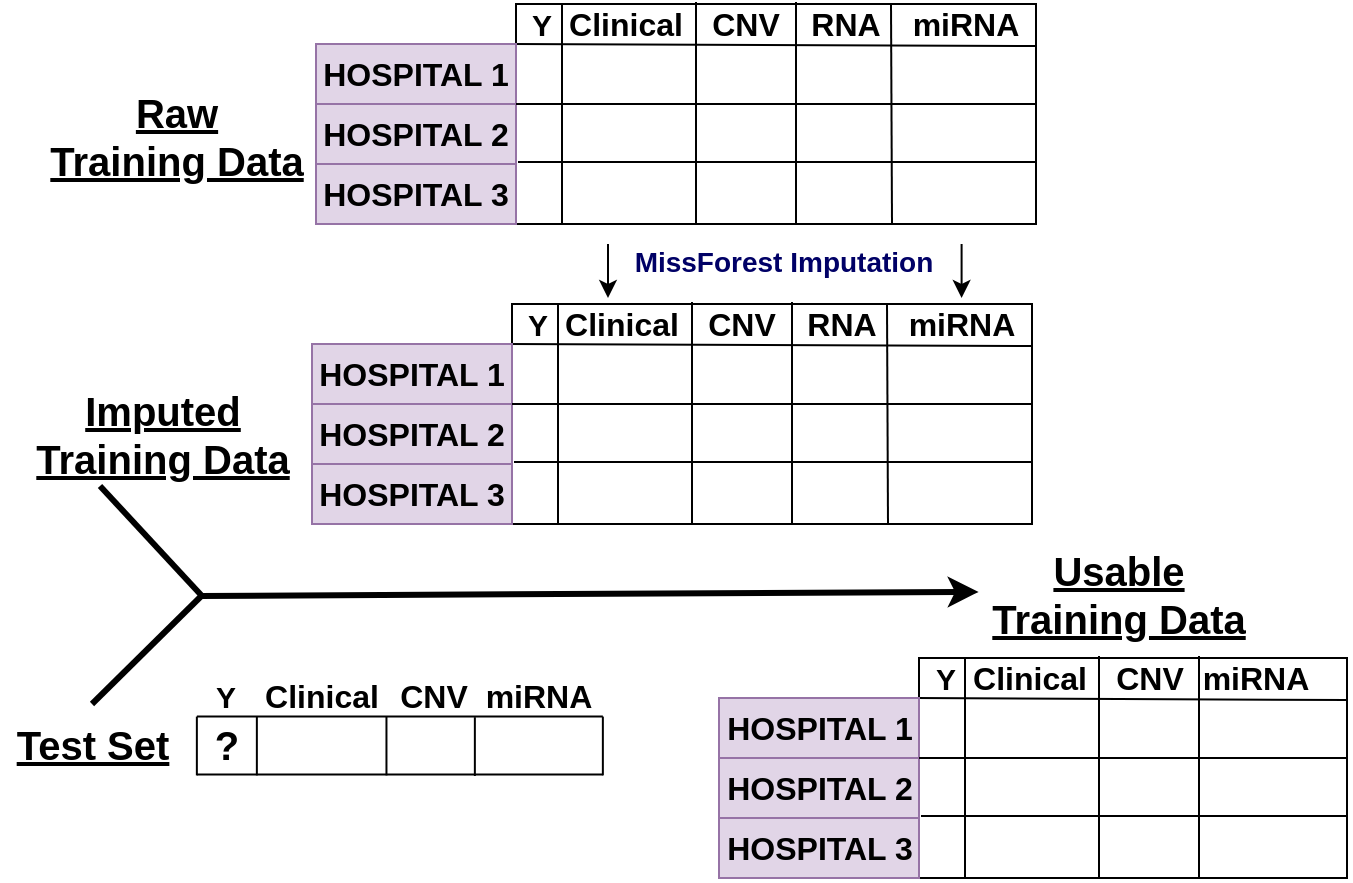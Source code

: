 <mxfile version="13.0.1" type="device"><diagram id="srIvmFoz9NXh2Hf5LhJt" name="Page-1"><mxGraphModel dx="1177" dy="264" grid="0" gridSize="10" guides="1" tooltips="1" connect="1" arrows="1" fold="1" page="0" pageScale="1" pageWidth="827" pageHeight="1169" math="0" shadow="0"><root><mxCell id="0"/><mxCell id="1" parent="0"/><mxCell id="NWik_2f0uQdhTor8QOBS-2" value="&lt;font&gt;&lt;font style=&quot;font-size: 20px&quot;&gt;&lt;b&gt;&lt;u&gt;Test Set&lt;/u&gt;&lt;/b&gt;&lt;/font&gt;&lt;br&gt;&lt;/font&gt;" style="text;html=1;align=center;verticalAlign=middle;resizable=0;points=[];autosize=1;" parent="1" vertex="1"><mxGeometry x="282.88" y="781.3" width="90" height="20" as="geometry"/></mxCell><mxCell id="NWik_2f0uQdhTor8QOBS-25" value="&lt;font&gt;&lt;font style=&quot;font-size: 20px&quot;&gt;&lt;b&gt;&lt;u&gt;Raw &lt;br&gt;Training Data&lt;/u&gt;&lt;/b&gt;&lt;/font&gt;&lt;br&gt;&lt;/font&gt;" style="text;html=1;align=center;verticalAlign=middle;resizable=0;points=[];autosize=1;" parent="1" vertex="1"><mxGeometry x="301" y="467.5" width="137" height="38" as="geometry"/></mxCell><mxCell id="vAyx8RiRAZr2Pih6gJxK-13" value="&lt;font style=&quot;font-size: 15px&quot;&gt;&lt;b&gt;Y&lt;/b&gt;&lt;/font&gt;" style="text;html=1;strokeColor=none;fillColor=none;align=center;verticalAlign=middle;whiteSpace=wrap;rounded=0;" parent="1" vertex="1"><mxGeometry x="380.43" y="757.3" width="30" height="20" as="geometry"/></mxCell><mxCell id="vAyx8RiRAZr2Pih6gJxK-14" value="&lt;font style=&quot;font-size: 16px&quot;&gt;&lt;b&gt;Clinical&lt;/b&gt;&lt;/font&gt;" style="text;html=1;strokeColor=none;fillColor=none;align=center;verticalAlign=middle;whiteSpace=wrap;rounded=0;" parent="1" vertex="1"><mxGeometry x="418.43" y="757.3" width="50" height="20" as="geometry"/></mxCell><mxCell id="vAyx8RiRAZr2Pih6gJxK-15" value="&lt;font style=&quot;font-size: 16px&quot;&gt;&lt;b&gt;CNV&lt;/b&gt;&lt;/font&gt;" style="text;html=1;strokeColor=none;fillColor=none;align=center;verticalAlign=middle;whiteSpace=wrap;rounded=0;" parent="1" vertex="1"><mxGeometry x="474.43" y="757.3" width="50" height="20" as="geometry"/></mxCell><mxCell id="vAyx8RiRAZr2Pih6gJxK-16" value="" style="endArrow=none;html=1;entryX=0;entryY=1;entryDx=0;entryDy=0;" parent="1" target="vAyx8RiRAZr2Pih6gJxK-13" edge="1"><mxGeometry width="50" height="50" relative="1" as="geometry"><mxPoint x="380.43" y="806.7" as="sourcePoint"/><mxPoint x="370.43" y="866.7" as="targetPoint"/></mxGeometry></mxCell><mxCell id="vAyx8RiRAZr2Pih6gJxK-17" value="" style="endArrow=none;html=1;entryX=0.75;entryY=0;entryDx=0;entryDy=0;" parent="1" edge="1"><mxGeometry width="50" height="50" relative="1" as="geometry"><mxPoint x="410.43" y="806.7" as="sourcePoint"/><mxPoint x="410.43" y="777.3" as="targetPoint"/></mxGeometry></mxCell><mxCell id="vAyx8RiRAZr2Pih6gJxK-18" value="" style="endArrow=none;html=1;entryX=0.75;entryY=0;entryDx=0;entryDy=0;" parent="1" edge="1"><mxGeometry width="50" height="50" relative="1" as="geometry"><mxPoint x="475.23" y="806.7" as="sourcePoint"/><mxPoint x="475.23" y="777.3" as="targetPoint"/></mxGeometry></mxCell><mxCell id="vAyx8RiRAZr2Pih6gJxK-19" value="" style="endArrow=none;html=1;entryX=0.75;entryY=0;entryDx=0;entryDy=0;" parent="1" edge="1"><mxGeometry width="50" height="50" relative="1" as="geometry"><mxPoint x="519.43" y="807" as="sourcePoint"/><mxPoint x="519.43" y="777.6" as="targetPoint"/></mxGeometry></mxCell><mxCell id="vAyx8RiRAZr2Pih6gJxK-22" value="" style="shape=image;html=1;verticalAlign=top;verticalLabelPosition=bottom;labelBackgroundColor=#ffffff;imageAspect=0;aspect=fixed;image=https://cdn3.iconfinder.com/data/icons/flat-actions-icons-9/512/Tick_Mark-128.png" parent="1" vertex="1"><mxGeometry x="432.43" y="780.3" width="22" height="22" as="geometry"/></mxCell><mxCell id="vAyx8RiRAZr2Pih6gJxK-23" value="" style="shape=image;html=1;verticalAlign=top;verticalLabelPosition=bottom;labelBackgroundColor=#ffffff;imageAspect=0;aspect=fixed;image=https://cdn3.iconfinder.com/data/icons/flat-actions-icons-9/512/Tick_Mark-128.png" parent="1" vertex="1"><mxGeometry x="488.43" y="780.3" width="22" height="22" as="geometry"/></mxCell><mxCell id="vAyx8RiRAZr2Pih6gJxK-24" value="&lt;font size=&quot;1&quot;&gt;&lt;b style=&quot;font-size: 20px&quot;&gt;?&lt;/b&gt;&lt;/font&gt;" style="text;html=1;align=center;verticalAlign=middle;resizable=0;points=[];autosize=1;" parent="1" vertex="1"><mxGeometry x="384.43" y="780.3" width="22" height="22" as="geometry"/></mxCell><mxCell id="vAyx8RiRAZr2Pih6gJxK-25" value="" style="rounded=0;whiteSpace=wrap;html=1;" parent="1" vertex="1"><mxGeometry x="540" y="421" width="260" height="110" as="geometry"/></mxCell><mxCell id="vAyx8RiRAZr2Pih6gJxK-26" value="" style="endArrow=none;html=1;exitX=0;exitY=1;exitDx=0;exitDy=0;" parent="1" source="vAyx8RiRAZr2Pih6gJxK-27" edge="1"><mxGeometry width="50" height="50" relative="1" as="geometry"><mxPoint x="540" y="331" as="sourcePoint"/><mxPoint x="800" y="442" as="targetPoint"/></mxGeometry></mxCell><mxCell id="vAyx8RiRAZr2Pih6gJxK-27" value="&lt;font style=&quot;font-size: 15px&quot;&gt;&lt;b&gt;Y&lt;/b&gt;&lt;/font&gt;" style="text;html=1;strokeColor=none;fillColor=none;align=center;verticalAlign=middle;whiteSpace=wrap;rounded=0;" parent="1" vertex="1"><mxGeometry x="538" y="421" width="30" height="20" as="geometry"/></mxCell><mxCell id="vAyx8RiRAZr2Pih6gJxK-28" value="&lt;font style=&quot;font-size: 16px&quot;&gt;&lt;b&gt;Clinical&lt;/b&gt;&lt;/font&gt;" style="text;html=1;strokeColor=none;fillColor=none;align=center;verticalAlign=middle;whiteSpace=wrap;rounded=0;" parent="1" vertex="1"><mxGeometry x="570" y="421" width="50" height="20" as="geometry"/></mxCell><mxCell id="vAyx8RiRAZr2Pih6gJxK-29" value="&lt;font style=&quot;font-size: 16px&quot;&gt;&lt;b&gt;CNV&lt;/b&gt;&lt;/font&gt;" style="text;html=1;strokeColor=none;fillColor=none;align=center;verticalAlign=middle;whiteSpace=wrap;rounded=0;" parent="1" vertex="1"><mxGeometry x="630" y="421" width="50" height="20" as="geometry"/></mxCell><mxCell id="vAyx8RiRAZr2Pih6gJxK-30" value="&lt;font style=&quot;font-size: 16px&quot;&gt;&lt;b&gt;miRNA&lt;/b&gt;&lt;/font&gt;" style="text;html=1;strokeColor=none;fillColor=none;align=center;verticalAlign=middle;whiteSpace=wrap;rounded=0;" parent="1" vertex="1"><mxGeometry x="740" y="421" width="50" height="20" as="geometry"/></mxCell><mxCell id="vAyx8RiRAZr2Pih6gJxK-31" value="&lt;font style=&quot;font-size: 16px&quot;&gt;&lt;b&gt;RNA&lt;/b&gt;&lt;/font&gt;" style="text;html=1;strokeColor=none;fillColor=none;align=center;verticalAlign=middle;whiteSpace=wrap;rounded=0;" parent="1" vertex="1"><mxGeometry x="680" y="421" width="50" height="20" as="geometry"/></mxCell><mxCell id="vAyx8RiRAZr2Pih6gJxK-32" value="" style="endArrow=none;html=1;" parent="1" edge="1"><mxGeometry width="50" height="50" relative="1" as="geometry"><mxPoint x="563" y="531" as="sourcePoint"/><mxPoint x="563" y="421" as="targetPoint"/></mxGeometry></mxCell><mxCell id="vAyx8RiRAZr2Pih6gJxK-33" value="" style="endArrow=none;html=1;entryX=0.75;entryY=0;entryDx=0;entryDy=0;" parent="1" edge="1"><mxGeometry width="50" height="50" relative="1" as="geometry"><mxPoint x="630" y="531" as="sourcePoint"/><mxPoint x="630" y="420" as="targetPoint"/></mxGeometry></mxCell><mxCell id="vAyx8RiRAZr2Pih6gJxK-34" value="" style="endArrow=none;html=1;entryX=0.75;entryY=0;entryDx=0;entryDy=0;" parent="1" edge="1"><mxGeometry width="50" height="50" relative="1" as="geometry"><mxPoint x="680" y="531" as="sourcePoint"/><mxPoint x="680" y="420" as="targetPoint"/></mxGeometry></mxCell><mxCell id="vAyx8RiRAZr2Pih6gJxK-35" value="" style="endArrow=none;html=1;entryX=0.75;entryY=0;entryDx=0;entryDy=0;" parent="1" edge="1"><mxGeometry width="50" height="50" relative="1" as="geometry"><mxPoint x="728" y="531" as="sourcePoint"/><mxPoint x="727.5" y="421" as="targetPoint"/></mxGeometry></mxCell><mxCell id="vAyx8RiRAZr2Pih6gJxK-36" value="&lt;font size=&quot;1&quot;&gt;&lt;b style=&quot;font-size: 16px&quot;&gt;HOSPITAL 1&lt;/b&gt;&lt;/font&gt;" style="text;html=1;strokeColor=#9673a6;fillColor=#e1d5e7;align=center;verticalAlign=middle;whiteSpace=wrap;rounded=0;" parent="1" vertex="1"><mxGeometry x="440" y="441" width="100" height="30" as="geometry"/></mxCell><mxCell id="vAyx8RiRAZr2Pih6gJxK-37" value="&lt;font size=&quot;1&quot;&gt;&lt;b style=&quot;font-size: 16px&quot;&gt;HOSPITAL 2&lt;/b&gt;&lt;/font&gt;" style="text;html=1;strokeColor=#9673a6;fillColor=#e1d5e7;align=center;verticalAlign=middle;whiteSpace=wrap;rounded=0;" parent="1" vertex="1"><mxGeometry x="440" y="471" width="100" height="30" as="geometry"/></mxCell><mxCell id="vAyx8RiRAZr2Pih6gJxK-38" value="&lt;font size=&quot;1&quot;&gt;&lt;b style=&quot;font-size: 16px&quot;&gt;HOSPITAL 3&lt;/b&gt;&lt;/font&gt;" style="text;html=1;strokeColor=#9673a6;fillColor=#e1d5e7;align=center;verticalAlign=middle;whiteSpace=wrap;rounded=0;" parent="1" vertex="1"><mxGeometry x="440" y="501" width="100" height="30" as="geometry"/></mxCell><mxCell id="vAyx8RiRAZr2Pih6gJxK-39" value="" style="endArrow=none;html=1;entryX=1;entryY=0;entryDx=0;entryDy=0;" parent="1" target="vAyx8RiRAZr2Pih6gJxK-37" edge="1"><mxGeometry width="50" height="50" relative="1" as="geometry"><mxPoint x="800" y="471" as="sourcePoint"/><mxPoint x="590" y="281" as="targetPoint"/></mxGeometry></mxCell><mxCell id="vAyx8RiRAZr2Pih6gJxK-40" value="" style="endArrow=none;html=1;entryX=1;entryY=0;entryDx=0;entryDy=0;" parent="1" edge="1"><mxGeometry width="50" height="50" relative="1" as="geometry"><mxPoint x="800" y="500" as="sourcePoint"/><mxPoint x="541" y="500" as="targetPoint"/></mxGeometry></mxCell><mxCell id="vAyx8RiRAZr2Pih6gJxK-45" value="" style="shape=image;html=1;verticalAlign=top;verticalLabelPosition=bottom;labelBackgroundColor=#ffffff;imageAspect=0;aspect=fixed;image=https://cdn3.iconfinder.com/data/icons/flat-actions-icons-9/512/Tick_Mark-128.png" parent="1" vertex="1"><mxGeometry x="540" y="444" width="22" height="22" as="geometry"/></mxCell><mxCell id="vAyx8RiRAZr2Pih6gJxK-46" value="" style="shape=image;html=1;verticalAlign=top;verticalLabelPosition=bottom;labelBackgroundColor=#ffffff;imageAspect=0;aspect=fixed;image=https://cdn3.iconfinder.com/data/icons/flat-actions-icons-9/512/Tick_Mark-128.png" parent="1" vertex="1"><mxGeometry x="540" y="475" width="22" height="22" as="geometry"/></mxCell><mxCell id="vAyx8RiRAZr2Pih6gJxK-47" value="" style="shape=image;html=1;verticalAlign=top;verticalLabelPosition=bottom;labelBackgroundColor=#ffffff;imageAspect=0;aspect=fixed;image=https://cdn3.iconfinder.com/data/icons/flat-actions-icons-9/512/Tick_Mark-128.png" parent="1" vertex="1"><mxGeometry x="541" y="505" width="22" height="22" as="geometry"/></mxCell><mxCell id="vAyx8RiRAZr2Pih6gJxK-48" value="" style="shape=image;html=1;verticalAlign=top;verticalLabelPosition=bottom;labelBackgroundColor=#ffffff;imageAspect=0;aspect=fixed;image=https://cdn3.iconfinder.com/data/icons/flat-actions-icons-9/512/Tick_Mark-128.png" parent="1" vertex="1"><mxGeometry x="586" y="444" width="22" height="22" as="geometry"/></mxCell><mxCell id="vAyx8RiRAZr2Pih6gJxK-49" value="" style="shape=image;html=1;verticalAlign=top;verticalLabelPosition=bottom;labelBackgroundColor=#ffffff;imageAspect=0;aspect=fixed;image=https://cdn3.iconfinder.com/data/icons/flat-actions-icons-9/512/Tick_Mark-128.png" parent="1" vertex="1"><mxGeometry x="584" y="475.5" width="22" height="22" as="geometry"/></mxCell><mxCell id="vAyx8RiRAZr2Pih6gJxK-50" value="" style="shape=image;html=1;verticalAlign=top;verticalLabelPosition=bottom;labelBackgroundColor=#ffffff;imageAspect=0;aspect=fixed;image=https://cdn3.iconfinder.com/data/icons/flat-actions-icons-9/512/Tick_Mark-128.png" parent="1" vertex="1"><mxGeometry x="694" y="475" width="22" height="22" as="geometry"/></mxCell><mxCell id="vAyx8RiRAZr2Pih6gJxK-51" value="" style="shape=image;html=1;verticalAlign=top;verticalLabelPosition=bottom;labelBackgroundColor=#ffffff;imageAspect=0;aspect=fixed;image=https://cdn3.iconfinder.com/data/icons/flat-actions-icons-9/512/Tick_Mark-128.png" parent="1" vertex="1"><mxGeometry x="644" y="505" width="22" height="22" as="geometry"/></mxCell><mxCell id="vAyx8RiRAZr2Pih6gJxK-52" value="" style="shape=image;html=1;verticalAlign=top;verticalLabelPosition=bottom;labelBackgroundColor=#ffffff;imageAspect=0;aspect=fixed;image=https://cdn3.iconfinder.com/data/icons/flat-actions-icons-9/512/Tick_Mark-128.png" parent="1" vertex="1"><mxGeometry x="754" y="503" width="22" height="22" as="geometry"/></mxCell><mxCell id="vAyx8RiRAZr2Pih6gJxK-53" value="" style="shape=image;html=1;verticalAlign=top;verticalLabelPosition=bottom;labelBackgroundColor=#ffffff;imageAspect=0;aspect=fixed;image=https://cdn4.iconfinder.com/data/icons/icocentre-free-icons/114/f-cross_256-128.png" parent="1" vertex="1"><mxGeometry x="584" y="503" width="21.5" height="21.5" as="geometry"/></mxCell><mxCell id="vAyx8RiRAZr2Pih6gJxK-54" value="" style="shape=image;html=1;verticalAlign=top;verticalLabelPosition=bottom;labelBackgroundColor=#ffffff;imageAspect=0;aspect=fixed;image=https://cdn4.iconfinder.com/data/icons/icocentre-free-icons/114/f-cross_256-128.png" parent="1" vertex="1"><mxGeometry x="692.5" y="444.25" width="21.5" height="21.5" as="geometry"/></mxCell><mxCell id="vAyx8RiRAZr2Pih6gJxK-55" value="" style="shape=image;html=1;verticalAlign=top;verticalLabelPosition=bottom;labelBackgroundColor=#ffffff;imageAspect=0;aspect=fixed;image=https://cdn4.iconfinder.com/data/icons/icocentre-free-icons/114/f-cross_256-128.png" parent="1" vertex="1"><mxGeometry x="750.5" y="445.25" width="21.5" height="21.5" as="geometry"/></mxCell><mxCell id="vAyx8RiRAZr2Pih6gJxK-56" value="" style="shape=image;html=1;verticalAlign=top;verticalLabelPosition=bottom;labelBackgroundColor=#ffffff;imageAspect=0;aspect=fixed;image=https://cdn4.iconfinder.com/data/icons/icocentre-free-icons/114/f-cross_256-128.png" parent="1" vertex="1"><mxGeometry x="644" y="475.25" width="21.5" height="21.5" as="geometry"/></mxCell><mxCell id="vAyx8RiRAZr2Pih6gJxK-57" value="" style="shape=image;html=1;verticalAlign=top;verticalLabelPosition=bottom;labelBackgroundColor=#ffffff;imageAspect=0;aspect=fixed;image=https://cdn4.iconfinder.com/data/icons/icocentre-free-icons/114/f-cross_256-128.png" parent="1" vertex="1"><mxGeometry x="750.5" y="473.5" width="21.5" height="21.5" as="geometry"/></mxCell><mxCell id="vAyx8RiRAZr2Pih6gJxK-58" value="" style="shape=image;html=1;verticalAlign=top;verticalLabelPosition=bottom;labelBackgroundColor=#ffffff;imageAspect=0;aspect=fixed;image=https://cdn4.iconfinder.com/data/icons/icocentre-free-icons/114/f-cross_256-128.png" parent="1" vertex="1"><mxGeometry x="694.5" y="503.5" width="21.5" height="21.5" as="geometry"/></mxCell><mxCell id="vAyx8RiRAZr2Pih6gJxK-59" value="" style="shape=image;html=1;verticalAlign=top;verticalLabelPosition=bottom;labelBackgroundColor=#ffffff;imageAspect=0;aspect=fixed;image=https://cdn3.iconfinder.com/data/icons/flat-actions-icons-9/512/Tick_Mark-128.png" parent="1" vertex="1"><mxGeometry x="643.5" y="445" width="22" height="22" as="geometry"/></mxCell><mxCell id="vAyx8RiRAZr2Pih6gJxK-63" value="" style="endArrow=none;html=1;" parent="1" edge="1"><mxGeometry width="50" height="50" relative="1" as="geometry"><mxPoint x="380.43" y="806.3" as="sourcePoint"/><mxPoint x="583.43" y="806.3" as="targetPoint"/></mxGeometry></mxCell><mxCell id="pDmj3nQpQFtLk_e3EuUw-5" value="" style="endArrow=none;html=1;entryX=0.75;entryY=0;entryDx=0;entryDy=0;" edge="1" parent="1"><mxGeometry width="50" height="50" relative="1" as="geometry"><mxPoint x="583.43" y="806.7" as="sourcePoint"/><mxPoint x="583.43" y="777.3" as="targetPoint"/></mxGeometry></mxCell><mxCell id="pDmj3nQpQFtLk_e3EuUw-7" value="" style="endArrow=none;html=1;" edge="1" parent="1"><mxGeometry width="50" height="50" relative="1" as="geometry"><mxPoint x="380.43" y="777.3" as="sourcePoint"/><mxPoint x="583.43" y="777.3" as="targetPoint"/></mxGeometry></mxCell><mxCell id="pDmj3nQpQFtLk_e3EuUw-8" value="" style="shape=image;html=1;verticalAlign=top;verticalLabelPosition=bottom;labelBackgroundColor=#ffffff;imageAspect=0;aspect=fixed;image=https://cdn3.iconfinder.com/data/icons/flat-actions-icons-9/512/Tick_Mark-128.png" vertex="1" parent="1"><mxGeometry x="540.43" y="779.3" width="22" height="22" as="geometry"/></mxCell><mxCell id="pDmj3nQpQFtLk_e3EuUw-9" value="&lt;font&gt;&lt;font style=&quot;font-size: 20px&quot;&gt;&lt;b&gt;&lt;u&gt;Imputed&lt;br&gt;Training Data&lt;/u&gt;&lt;/b&gt;&lt;/font&gt;&lt;br&gt;&lt;/font&gt;" style="text;html=1;align=center;verticalAlign=middle;resizable=0;points=[];autosize=1;" vertex="1" parent="1"><mxGeometry x="294" y="617" width="137" height="38" as="geometry"/></mxCell><mxCell id="pDmj3nQpQFtLk_e3EuUw-10" value="" style="rounded=0;whiteSpace=wrap;html=1;" vertex="1" parent="1"><mxGeometry x="538" y="571" width="260" height="110" as="geometry"/></mxCell><mxCell id="pDmj3nQpQFtLk_e3EuUw-11" value="" style="endArrow=none;html=1;exitX=0;exitY=1;exitDx=0;exitDy=0;" edge="1" parent="1" source="pDmj3nQpQFtLk_e3EuUw-12"><mxGeometry width="50" height="50" relative="1" as="geometry"><mxPoint x="538" y="481" as="sourcePoint"/><mxPoint x="798" y="592" as="targetPoint"/></mxGeometry></mxCell><mxCell id="pDmj3nQpQFtLk_e3EuUw-12" value="&lt;font style=&quot;font-size: 15px&quot;&gt;&lt;b&gt;Y&lt;/b&gt;&lt;/font&gt;" style="text;html=1;strokeColor=none;fillColor=none;align=center;verticalAlign=middle;whiteSpace=wrap;rounded=0;" vertex="1" parent="1"><mxGeometry x="536" y="571" width="30" height="20" as="geometry"/></mxCell><mxCell id="pDmj3nQpQFtLk_e3EuUw-13" value="&lt;font style=&quot;font-size: 16px&quot;&gt;&lt;b&gt;Clinical&lt;/b&gt;&lt;/font&gt;" style="text;html=1;strokeColor=none;fillColor=none;align=center;verticalAlign=middle;whiteSpace=wrap;rounded=0;" vertex="1" parent="1"><mxGeometry x="568" y="571" width="50" height="20" as="geometry"/></mxCell><mxCell id="pDmj3nQpQFtLk_e3EuUw-14" value="&lt;font style=&quot;font-size: 16px&quot;&gt;&lt;b&gt;CNV&lt;/b&gt;&lt;/font&gt;" style="text;html=1;strokeColor=none;fillColor=none;align=center;verticalAlign=middle;whiteSpace=wrap;rounded=0;" vertex="1" parent="1"><mxGeometry x="628" y="571" width="50" height="20" as="geometry"/></mxCell><mxCell id="pDmj3nQpQFtLk_e3EuUw-15" value="&lt;font style=&quot;font-size: 16px&quot;&gt;&lt;b&gt;miRNA&lt;/b&gt;&lt;/font&gt;" style="text;html=1;strokeColor=none;fillColor=none;align=center;verticalAlign=middle;whiteSpace=wrap;rounded=0;" vertex="1" parent="1"><mxGeometry x="738" y="571" width="50" height="20" as="geometry"/></mxCell><mxCell id="pDmj3nQpQFtLk_e3EuUw-16" value="&lt;font style=&quot;font-size: 16px&quot;&gt;&lt;b&gt;RNA&lt;/b&gt;&lt;/font&gt;" style="text;html=1;strokeColor=none;fillColor=none;align=center;verticalAlign=middle;whiteSpace=wrap;rounded=0;" vertex="1" parent="1"><mxGeometry x="678" y="571" width="50" height="20" as="geometry"/></mxCell><mxCell id="pDmj3nQpQFtLk_e3EuUw-17" value="" style="endArrow=none;html=1;" edge="1" parent="1"><mxGeometry width="50" height="50" relative="1" as="geometry"><mxPoint x="561" y="681" as="sourcePoint"/><mxPoint x="561" y="571" as="targetPoint"/></mxGeometry></mxCell><mxCell id="pDmj3nQpQFtLk_e3EuUw-18" value="" style="endArrow=none;html=1;entryX=0.75;entryY=0;entryDx=0;entryDy=0;" edge="1" parent="1"><mxGeometry width="50" height="50" relative="1" as="geometry"><mxPoint x="628" y="681" as="sourcePoint"/><mxPoint x="628" y="570" as="targetPoint"/></mxGeometry></mxCell><mxCell id="pDmj3nQpQFtLk_e3EuUw-19" value="" style="endArrow=none;html=1;entryX=0.75;entryY=0;entryDx=0;entryDy=0;" edge="1" parent="1"><mxGeometry width="50" height="50" relative="1" as="geometry"><mxPoint x="678" y="681" as="sourcePoint"/><mxPoint x="678" y="570" as="targetPoint"/></mxGeometry></mxCell><mxCell id="pDmj3nQpQFtLk_e3EuUw-20" value="" style="endArrow=none;html=1;entryX=0.75;entryY=0;entryDx=0;entryDy=0;" edge="1" parent="1"><mxGeometry width="50" height="50" relative="1" as="geometry"><mxPoint x="726" y="681" as="sourcePoint"/><mxPoint x="725.5" y="571" as="targetPoint"/></mxGeometry></mxCell><mxCell id="pDmj3nQpQFtLk_e3EuUw-21" value="&lt;font size=&quot;1&quot;&gt;&lt;b style=&quot;font-size: 16px&quot;&gt;HOSPITAL 1&lt;/b&gt;&lt;/font&gt;" style="text;html=1;strokeColor=#9673a6;fillColor=#e1d5e7;align=center;verticalAlign=middle;whiteSpace=wrap;rounded=0;" vertex="1" parent="1"><mxGeometry x="438" y="591" width="100" height="30" as="geometry"/></mxCell><mxCell id="pDmj3nQpQFtLk_e3EuUw-22" value="&lt;font size=&quot;1&quot;&gt;&lt;b style=&quot;font-size: 16px&quot;&gt;HOSPITAL 2&lt;/b&gt;&lt;/font&gt;" style="text;html=1;strokeColor=#9673a6;fillColor=#e1d5e7;align=center;verticalAlign=middle;whiteSpace=wrap;rounded=0;" vertex="1" parent="1"><mxGeometry x="438" y="621" width="100" height="30" as="geometry"/></mxCell><mxCell id="pDmj3nQpQFtLk_e3EuUw-23" value="&lt;font size=&quot;1&quot;&gt;&lt;b style=&quot;font-size: 16px&quot;&gt;HOSPITAL 3&lt;/b&gt;&lt;/font&gt;" style="text;html=1;strokeColor=#9673a6;fillColor=#e1d5e7;align=center;verticalAlign=middle;whiteSpace=wrap;rounded=0;" vertex="1" parent="1"><mxGeometry x="438" y="651" width="100" height="30" as="geometry"/></mxCell><mxCell id="pDmj3nQpQFtLk_e3EuUw-24" value="" style="endArrow=none;html=1;entryX=1;entryY=0;entryDx=0;entryDy=0;" edge="1" parent="1" target="pDmj3nQpQFtLk_e3EuUw-22"><mxGeometry width="50" height="50" relative="1" as="geometry"><mxPoint x="798" y="621" as="sourcePoint"/><mxPoint x="588" y="431" as="targetPoint"/></mxGeometry></mxCell><mxCell id="pDmj3nQpQFtLk_e3EuUw-25" value="" style="endArrow=none;html=1;entryX=1;entryY=0;entryDx=0;entryDy=0;" edge="1" parent="1"><mxGeometry width="50" height="50" relative="1" as="geometry"><mxPoint x="798" y="650" as="sourcePoint"/><mxPoint x="539" y="650" as="targetPoint"/></mxGeometry></mxCell><mxCell id="pDmj3nQpQFtLk_e3EuUw-26" value="" style="shape=image;html=1;verticalAlign=top;verticalLabelPosition=bottom;labelBackgroundColor=#ffffff;imageAspect=0;aspect=fixed;image=https://cdn3.iconfinder.com/data/icons/flat-actions-icons-9/512/Tick_Mark-128.png" vertex="1" parent="1"><mxGeometry x="538" y="594" width="22" height="22" as="geometry"/></mxCell><mxCell id="pDmj3nQpQFtLk_e3EuUw-27" value="" style="shape=image;html=1;verticalAlign=top;verticalLabelPosition=bottom;labelBackgroundColor=#ffffff;imageAspect=0;aspect=fixed;image=https://cdn3.iconfinder.com/data/icons/flat-actions-icons-9/512/Tick_Mark-128.png" vertex="1" parent="1"><mxGeometry x="538" y="625" width="22" height="22" as="geometry"/></mxCell><mxCell id="pDmj3nQpQFtLk_e3EuUw-28" value="" style="shape=image;html=1;verticalAlign=top;verticalLabelPosition=bottom;labelBackgroundColor=#ffffff;imageAspect=0;aspect=fixed;image=https://cdn3.iconfinder.com/data/icons/flat-actions-icons-9/512/Tick_Mark-128.png" vertex="1" parent="1"><mxGeometry x="539" y="655" width="22" height="22" as="geometry"/></mxCell><mxCell id="pDmj3nQpQFtLk_e3EuUw-29" value="" style="shape=image;html=1;verticalAlign=top;verticalLabelPosition=bottom;labelBackgroundColor=#ffffff;imageAspect=0;aspect=fixed;image=https://cdn3.iconfinder.com/data/icons/flat-actions-icons-9/512/Tick_Mark-128.png" vertex="1" parent="1"><mxGeometry x="584" y="594" width="22" height="22" as="geometry"/></mxCell><mxCell id="pDmj3nQpQFtLk_e3EuUw-30" value="" style="shape=image;html=1;verticalAlign=top;verticalLabelPosition=bottom;labelBackgroundColor=#ffffff;imageAspect=0;aspect=fixed;image=https://cdn3.iconfinder.com/data/icons/flat-actions-icons-9/512/Tick_Mark-128.png" vertex="1" parent="1"><mxGeometry x="582" y="625.5" width="22" height="22" as="geometry"/></mxCell><mxCell id="pDmj3nQpQFtLk_e3EuUw-31" value="" style="shape=image;html=1;verticalAlign=top;verticalLabelPosition=bottom;labelBackgroundColor=#ffffff;imageAspect=0;aspect=fixed;image=https://cdn3.iconfinder.com/data/icons/flat-actions-icons-9/512/Tick_Mark-128.png" vertex="1" parent="1"><mxGeometry x="692" y="625" width="22" height="22" as="geometry"/></mxCell><mxCell id="pDmj3nQpQFtLk_e3EuUw-32" value="" style="shape=image;html=1;verticalAlign=top;verticalLabelPosition=bottom;labelBackgroundColor=#ffffff;imageAspect=0;aspect=fixed;image=https://cdn3.iconfinder.com/data/icons/flat-actions-icons-9/512/Tick_Mark-128.png" vertex="1" parent="1"><mxGeometry x="642" y="655" width="22" height="22" as="geometry"/></mxCell><mxCell id="pDmj3nQpQFtLk_e3EuUw-33" value="" style="shape=image;html=1;verticalAlign=top;verticalLabelPosition=bottom;labelBackgroundColor=#ffffff;imageAspect=0;aspect=fixed;image=https://cdn3.iconfinder.com/data/icons/flat-actions-icons-9/512/Tick_Mark-128.png" vertex="1" parent="1"><mxGeometry x="752" y="653" width="22" height="22" as="geometry"/></mxCell><mxCell id="pDmj3nQpQFtLk_e3EuUw-40" value="" style="shape=image;html=1;verticalAlign=top;verticalLabelPosition=bottom;labelBackgroundColor=#ffffff;imageAspect=0;aspect=fixed;image=https://cdn3.iconfinder.com/data/icons/flat-actions-icons-9/512/Tick_Mark-128.png" vertex="1" parent="1"><mxGeometry x="641.5" y="595" width="22" height="22" as="geometry"/></mxCell><mxCell id="pDmj3nQpQFtLk_e3EuUw-41" value="" style="shape=image;html=1;verticalAlign=top;verticalLabelPosition=bottom;labelBackgroundColor=#ffffff;imageAspect=0;aspect=fixed;image=https://cdn3.iconfinder.com/data/icons/flat-actions-icons-9/512/Tick_Mark-128.png" vertex="1" parent="1"><mxGeometry x="583.5" y="655" width="22" height="22" as="geometry"/></mxCell><mxCell id="pDmj3nQpQFtLk_e3EuUw-42" value="" style="shape=image;html=1;verticalAlign=top;verticalLabelPosition=bottom;labelBackgroundColor=#ffffff;imageAspect=0;aspect=fixed;image=https://cdn3.iconfinder.com/data/icons/flat-actions-icons-9/512/Tick_Mark-128.png" vertex="1" parent="1"><mxGeometry x="750" y="625.5" width="22" height="22" as="geometry"/></mxCell><mxCell id="pDmj3nQpQFtLk_e3EuUw-43" value="" style="shape=image;html=1;verticalAlign=top;verticalLabelPosition=bottom;labelBackgroundColor=#ffffff;imageAspect=0;aspect=fixed;image=https://cdn3.iconfinder.com/data/icons/flat-actions-icons-9/512/Tick_Mark-128.png" vertex="1" parent="1"><mxGeometry x="750.6" y="594" width="22" height="22" as="geometry"/></mxCell><mxCell id="pDmj3nQpQFtLk_e3EuUw-44" value="" style="shape=image;html=1;verticalAlign=top;verticalLabelPosition=bottom;labelBackgroundColor=#ffffff;imageAspect=0;aspect=fixed;image=https://cdn3.iconfinder.com/data/icons/flat-actions-icons-9/512/Tick_Mark-128.png" vertex="1" parent="1"><mxGeometry x="692" y="595" width="22" height="22" as="geometry"/></mxCell><mxCell id="pDmj3nQpQFtLk_e3EuUw-45" value="" style="shape=image;html=1;verticalAlign=top;verticalLabelPosition=bottom;labelBackgroundColor=#ffffff;imageAspect=0;aspect=fixed;image=https://cdn3.iconfinder.com/data/icons/flat-actions-icons-9/512/Tick_Mark-128.png" vertex="1" parent="1"><mxGeometry x="692" y="655" width="22" height="22" as="geometry"/></mxCell><mxCell id="pDmj3nQpQFtLk_e3EuUw-46" value="" style="shape=image;html=1;verticalAlign=top;verticalLabelPosition=bottom;labelBackgroundColor=#ffffff;imageAspect=0;aspect=fixed;image=https://cdn3.iconfinder.com/data/icons/flat-actions-icons-9/512/Tick_Mark-128.png" vertex="1" parent="1"><mxGeometry x="642" y="625" width="22" height="22" as="geometry"/></mxCell><mxCell id="pDmj3nQpQFtLk_e3EuUw-48" value="" style="endArrow=classic;html=1;" edge="1" parent="1"><mxGeometry width="50" height="50" relative="1" as="geometry"><mxPoint x="586" y="541" as="sourcePoint"/><mxPoint x="586" y="568" as="targetPoint"/></mxGeometry></mxCell><mxCell id="pDmj3nQpQFtLk_e3EuUw-50" value="" style="endArrow=classic;html=1;" edge="1" parent="1"><mxGeometry width="50" height="50" relative="1" as="geometry"><mxPoint x="762.8" y="541" as="sourcePoint"/><mxPoint x="762.8" y="568" as="targetPoint"/></mxGeometry></mxCell><mxCell id="pDmj3nQpQFtLk_e3EuUw-51" value="&lt;font style=&quot;font-size: 14px&quot; color=&quot;#000066&quot;&gt;&lt;b&gt;MissForest Imputation&lt;/b&gt;&lt;/font&gt;" style="text;html=1;strokeColor=none;fillColor=none;align=center;verticalAlign=middle;whiteSpace=wrap;rounded=0;" vertex="1" parent="1"><mxGeometry x="592.5" y="541" width="161.5" height="17" as="geometry"/></mxCell><mxCell id="pDmj3nQpQFtLk_e3EuUw-63" value="&lt;font&gt;&lt;font style=&quot;font-size: 20px&quot;&gt;&lt;b&gt;&lt;u&gt;Usable&lt;br&gt;Training Data&lt;/u&gt;&lt;/b&gt;&lt;/font&gt;&lt;br&gt;&lt;/font&gt;" style="text;html=1;align=center;verticalAlign=middle;resizable=0;points=[];autosize=1;" vertex="1" parent="1"><mxGeometry x="772" y="697" width="137" height="38" as="geometry"/></mxCell><mxCell id="pDmj3nQpQFtLk_e3EuUw-64" value="" style="rounded=0;whiteSpace=wrap;html=1;" vertex="1" parent="1"><mxGeometry x="741.5" y="748" width="214" height="110" as="geometry"/></mxCell><mxCell id="pDmj3nQpQFtLk_e3EuUw-65" value="" style="endArrow=none;html=1;exitX=0;exitY=1;exitDx=0;exitDy=0;" edge="1" parent="1" source="pDmj3nQpQFtLk_e3EuUw-66"><mxGeometry width="50" height="50" relative="1" as="geometry"><mxPoint x="741.5" y="658" as="sourcePoint"/><mxPoint x="955.5" y="769" as="targetPoint"/></mxGeometry></mxCell><mxCell id="pDmj3nQpQFtLk_e3EuUw-66" value="&lt;font style=&quot;font-size: 15px&quot;&gt;&lt;b&gt;Y&lt;/b&gt;&lt;/font&gt;" style="text;html=1;strokeColor=none;fillColor=none;align=center;verticalAlign=middle;whiteSpace=wrap;rounded=0;" vertex="1" parent="1"><mxGeometry x="739.5" y="748" width="30" height="20" as="geometry"/></mxCell><mxCell id="pDmj3nQpQFtLk_e3EuUw-67" value="&lt;font style=&quot;font-size: 16px&quot;&gt;&lt;b&gt;Clinical&lt;/b&gt;&lt;/font&gt;" style="text;html=1;strokeColor=none;fillColor=none;align=center;verticalAlign=middle;whiteSpace=wrap;rounded=0;" vertex="1" parent="1"><mxGeometry x="771.5" y="748" width="50" height="20" as="geometry"/></mxCell><mxCell id="pDmj3nQpQFtLk_e3EuUw-68" value="&lt;font style=&quot;font-size: 16px&quot;&gt;&lt;b&gt;CNV&lt;/b&gt;&lt;/font&gt;" style="text;html=1;strokeColor=none;fillColor=none;align=center;verticalAlign=middle;whiteSpace=wrap;rounded=0;" vertex="1" parent="1"><mxGeometry x="831.5" y="748" width="50" height="20" as="geometry"/></mxCell><mxCell id="pDmj3nQpQFtLk_e3EuUw-69" value="&lt;font style=&quot;font-size: 16px&quot;&gt;&lt;b&gt;miRNA&lt;/b&gt;&lt;/font&gt;" style="text;html=1;strokeColor=none;fillColor=none;align=center;verticalAlign=middle;whiteSpace=wrap;rounded=0;" vertex="1" parent="1"><mxGeometry x="884.5" y="748" width="50" height="20" as="geometry"/></mxCell><mxCell id="pDmj3nQpQFtLk_e3EuUw-71" value="" style="endArrow=none;html=1;" edge="1" parent="1"><mxGeometry width="50" height="50" relative="1" as="geometry"><mxPoint x="764.5" y="858" as="sourcePoint"/><mxPoint x="764.5" y="748" as="targetPoint"/></mxGeometry></mxCell><mxCell id="pDmj3nQpQFtLk_e3EuUw-72" value="" style="endArrow=none;html=1;entryX=0.75;entryY=0;entryDx=0;entryDy=0;" edge="1" parent="1"><mxGeometry width="50" height="50" relative="1" as="geometry"><mxPoint x="831.5" y="858" as="sourcePoint"/><mxPoint x="831.5" y="747" as="targetPoint"/></mxGeometry></mxCell><mxCell id="pDmj3nQpQFtLk_e3EuUw-73" value="" style="endArrow=none;html=1;entryX=0.75;entryY=0;entryDx=0;entryDy=0;" edge="1" parent="1"><mxGeometry width="50" height="50" relative="1" as="geometry"><mxPoint x="881.5" y="858" as="sourcePoint"/><mxPoint x="881.5" y="747" as="targetPoint"/></mxGeometry></mxCell><mxCell id="pDmj3nQpQFtLk_e3EuUw-75" value="&lt;font size=&quot;1&quot;&gt;&lt;b style=&quot;font-size: 16px&quot;&gt;HOSPITAL 1&lt;/b&gt;&lt;/font&gt;" style="text;html=1;strokeColor=#9673a6;fillColor=#e1d5e7;align=center;verticalAlign=middle;whiteSpace=wrap;rounded=0;" vertex="1" parent="1"><mxGeometry x="641.5" y="768" width="100" height="30" as="geometry"/></mxCell><mxCell id="pDmj3nQpQFtLk_e3EuUw-76" value="&lt;font size=&quot;1&quot;&gt;&lt;b style=&quot;font-size: 16px&quot;&gt;HOSPITAL 2&lt;/b&gt;&lt;/font&gt;" style="text;html=1;strokeColor=#9673a6;fillColor=#e1d5e7;align=center;verticalAlign=middle;whiteSpace=wrap;rounded=0;" vertex="1" parent="1"><mxGeometry x="641.5" y="798" width="100" height="30" as="geometry"/></mxCell><mxCell id="pDmj3nQpQFtLk_e3EuUw-77" value="&lt;font size=&quot;1&quot;&gt;&lt;b style=&quot;font-size: 16px&quot;&gt;HOSPITAL 3&lt;/b&gt;&lt;/font&gt;" style="text;html=1;strokeColor=#9673a6;fillColor=#e1d5e7;align=center;verticalAlign=middle;whiteSpace=wrap;rounded=0;" vertex="1" parent="1"><mxGeometry x="641.5" y="828" width="100" height="30" as="geometry"/></mxCell><mxCell id="pDmj3nQpQFtLk_e3EuUw-78" value="" style="endArrow=none;html=1;entryX=1;entryY=0;entryDx=0;entryDy=0;" edge="1" parent="1" target="pDmj3nQpQFtLk_e3EuUw-76"><mxGeometry width="50" height="50" relative="1" as="geometry"><mxPoint x="955.5" y="798" as="sourcePoint"/><mxPoint x="791.5" y="608" as="targetPoint"/></mxGeometry></mxCell><mxCell id="pDmj3nQpQFtLk_e3EuUw-79" value="" style="endArrow=none;html=1;entryX=1;entryY=0;entryDx=0;entryDy=0;" edge="1" parent="1"><mxGeometry width="50" height="50" relative="1" as="geometry"><mxPoint x="955.5" y="827" as="sourcePoint"/><mxPoint x="742.5" y="827" as="targetPoint"/></mxGeometry></mxCell><mxCell id="pDmj3nQpQFtLk_e3EuUw-80" value="" style="shape=image;html=1;verticalAlign=top;verticalLabelPosition=bottom;labelBackgroundColor=#ffffff;imageAspect=0;aspect=fixed;image=https://cdn3.iconfinder.com/data/icons/flat-actions-icons-9/512/Tick_Mark-128.png" vertex="1" parent="1"><mxGeometry x="741.5" y="771" width="22" height="22" as="geometry"/></mxCell><mxCell id="pDmj3nQpQFtLk_e3EuUw-81" value="" style="shape=image;html=1;verticalAlign=top;verticalLabelPosition=bottom;labelBackgroundColor=#ffffff;imageAspect=0;aspect=fixed;image=https://cdn3.iconfinder.com/data/icons/flat-actions-icons-9/512/Tick_Mark-128.png" vertex="1" parent="1"><mxGeometry x="741.5" y="802" width="22" height="22" as="geometry"/></mxCell><mxCell id="pDmj3nQpQFtLk_e3EuUw-82" value="" style="shape=image;html=1;verticalAlign=top;verticalLabelPosition=bottom;labelBackgroundColor=#ffffff;imageAspect=0;aspect=fixed;image=https://cdn3.iconfinder.com/data/icons/flat-actions-icons-9/512/Tick_Mark-128.png" vertex="1" parent="1"><mxGeometry x="742.5" y="832" width="22" height="22" as="geometry"/></mxCell><mxCell id="pDmj3nQpQFtLk_e3EuUw-83" value="" style="shape=image;html=1;verticalAlign=top;verticalLabelPosition=bottom;labelBackgroundColor=#ffffff;imageAspect=0;aspect=fixed;image=https://cdn3.iconfinder.com/data/icons/flat-actions-icons-9/512/Tick_Mark-128.png" vertex="1" parent="1"><mxGeometry x="787.5" y="771" width="22" height="22" as="geometry"/></mxCell><mxCell id="pDmj3nQpQFtLk_e3EuUw-84" value="" style="shape=image;html=1;verticalAlign=top;verticalLabelPosition=bottom;labelBackgroundColor=#ffffff;imageAspect=0;aspect=fixed;image=https://cdn3.iconfinder.com/data/icons/flat-actions-icons-9/512/Tick_Mark-128.png" vertex="1" parent="1"><mxGeometry x="785.5" y="802.5" width="22" height="22" as="geometry"/></mxCell><mxCell id="pDmj3nQpQFtLk_e3EuUw-86" value="" style="shape=image;html=1;verticalAlign=top;verticalLabelPosition=bottom;labelBackgroundColor=#ffffff;imageAspect=0;aspect=fixed;image=https://cdn3.iconfinder.com/data/icons/flat-actions-icons-9/512/Tick_Mark-128.png" vertex="1" parent="1"><mxGeometry x="845.5" y="832" width="22" height="22" as="geometry"/></mxCell><mxCell id="pDmj3nQpQFtLk_e3EuUw-87" value="" style="shape=image;html=1;verticalAlign=top;verticalLabelPosition=bottom;labelBackgroundColor=#ffffff;imageAspect=0;aspect=fixed;image=https://cdn3.iconfinder.com/data/icons/flat-actions-icons-9/512/Tick_Mark-128.png" vertex="1" parent="1"><mxGeometry x="898.5" y="830" width="22" height="22" as="geometry"/></mxCell><mxCell id="pDmj3nQpQFtLk_e3EuUw-88" value="" style="shape=image;html=1;verticalAlign=top;verticalLabelPosition=bottom;labelBackgroundColor=#ffffff;imageAspect=0;aspect=fixed;image=https://cdn3.iconfinder.com/data/icons/flat-actions-icons-9/512/Tick_Mark-128.png" vertex="1" parent="1"><mxGeometry x="845" y="772" width="22" height="22" as="geometry"/></mxCell><mxCell id="pDmj3nQpQFtLk_e3EuUw-89" value="" style="shape=image;html=1;verticalAlign=top;verticalLabelPosition=bottom;labelBackgroundColor=#ffffff;imageAspect=0;aspect=fixed;image=https://cdn3.iconfinder.com/data/icons/flat-actions-icons-9/512/Tick_Mark-128.png" vertex="1" parent="1"><mxGeometry x="787" y="832" width="22" height="22" as="geometry"/></mxCell><mxCell id="pDmj3nQpQFtLk_e3EuUw-90" value="" style="shape=image;html=1;verticalAlign=top;verticalLabelPosition=bottom;labelBackgroundColor=#ffffff;imageAspect=0;aspect=fixed;image=https://cdn3.iconfinder.com/data/icons/flat-actions-icons-9/512/Tick_Mark-128.png" vertex="1" parent="1"><mxGeometry x="896.5" y="802.5" width="22" height="22" as="geometry"/></mxCell><mxCell id="pDmj3nQpQFtLk_e3EuUw-91" value="" style="shape=image;html=1;verticalAlign=top;verticalLabelPosition=bottom;labelBackgroundColor=#ffffff;imageAspect=0;aspect=fixed;image=https://cdn3.iconfinder.com/data/icons/flat-actions-icons-9/512/Tick_Mark-128.png" vertex="1" parent="1"><mxGeometry x="897.1" y="771" width="22" height="22" as="geometry"/></mxCell><mxCell id="pDmj3nQpQFtLk_e3EuUw-94" value="" style="shape=image;html=1;verticalAlign=top;verticalLabelPosition=bottom;labelBackgroundColor=#ffffff;imageAspect=0;aspect=fixed;image=https://cdn3.iconfinder.com/data/icons/flat-actions-icons-9/512/Tick_Mark-128.png" vertex="1" parent="1"><mxGeometry x="845.5" y="802" width="22" height="22" as="geometry"/></mxCell><mxCell id="pDmj3nQpQFtLk_e3EuUw-95" value="&lt;font style=&quot;font-size: 16px&quot;&gt;&lt;b&gt;miRNA&lt;/b&gt;&lt;/font&gt;" style="text;html=1;strokeColor=none;fillColor=none;align=center;verticalAlign=middle;whiteSpace=wrap;rounded=0;" vertex="1" parent="1"><mxGeometry x="521.93" y="757.3" width="59" height="20" as="geometry"/></mxCell><mxCell id="pDmj3nQpQFtLk_e3EuUw-97" value="" style="endArrow=classic;html=1;strokeColor=#000000;strokeWidth=3;entryX=-0.005;entryY=0.472;entryDx=0;entryDy=0;entryPerimeter=0;" edge="1" parent="1" target="pDmj3nQpQFtLk_e3EuUw-63"><mxGeometry width="50" height="50" relative="1" as="geometry"><mxPoint x="382" y="717" as="sourcePoint"/><mxPoint x="706" y="711" as="targetPoint"/></mxGeometry></mxCell><mxCell id="pDmj3nQpQFtLk_e3EuUw-98" value="" style="endArrow=none;html=1;strokeColor=#000000;strokeWidth=3;" edge="1" parent="1"><mxGeometry width="50" height="50" relative="1" as="geometry"><mxPoint x="328" y="771" as="sourcePoint"/><mxPoint x="383.69" y="716" as="targetPoint"/></mxGeometry></mxCell><mxCell id="pDmj3nQpQFtLk_e3EuUw-99" value="" style="endArrow=none;html=1;strokeColor=#000000;strokeWidth=3;" edge="1" parent="1"><mxGeometry width="50" height="50" relative="1" as="geometry"><mxPoint x="332" y="662" as="sourcePoint"/><mxPoint x="383" y="717" as="targetPoint"/></mxGeometry></mxCell></root></mxGraphModel></diagram></mxfile>